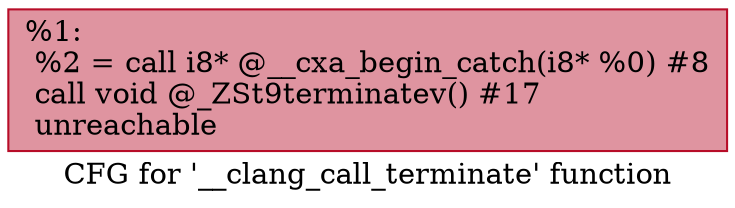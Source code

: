 digraph "CFG for '__clang_call_terminate' function" {
	label="CFG for '__clang_call_terminate' function";

	Node0x600002550000 [shape=record,color="#b70d28ff", style=filled, fillcolor="#b70d2870",label="{%1:\l  %2 = call i8* @__cxa_begin_catch(i8* %0) #8\l  call void @_ZSt9terminatev() #17\l  unreachable\l}"];
}
